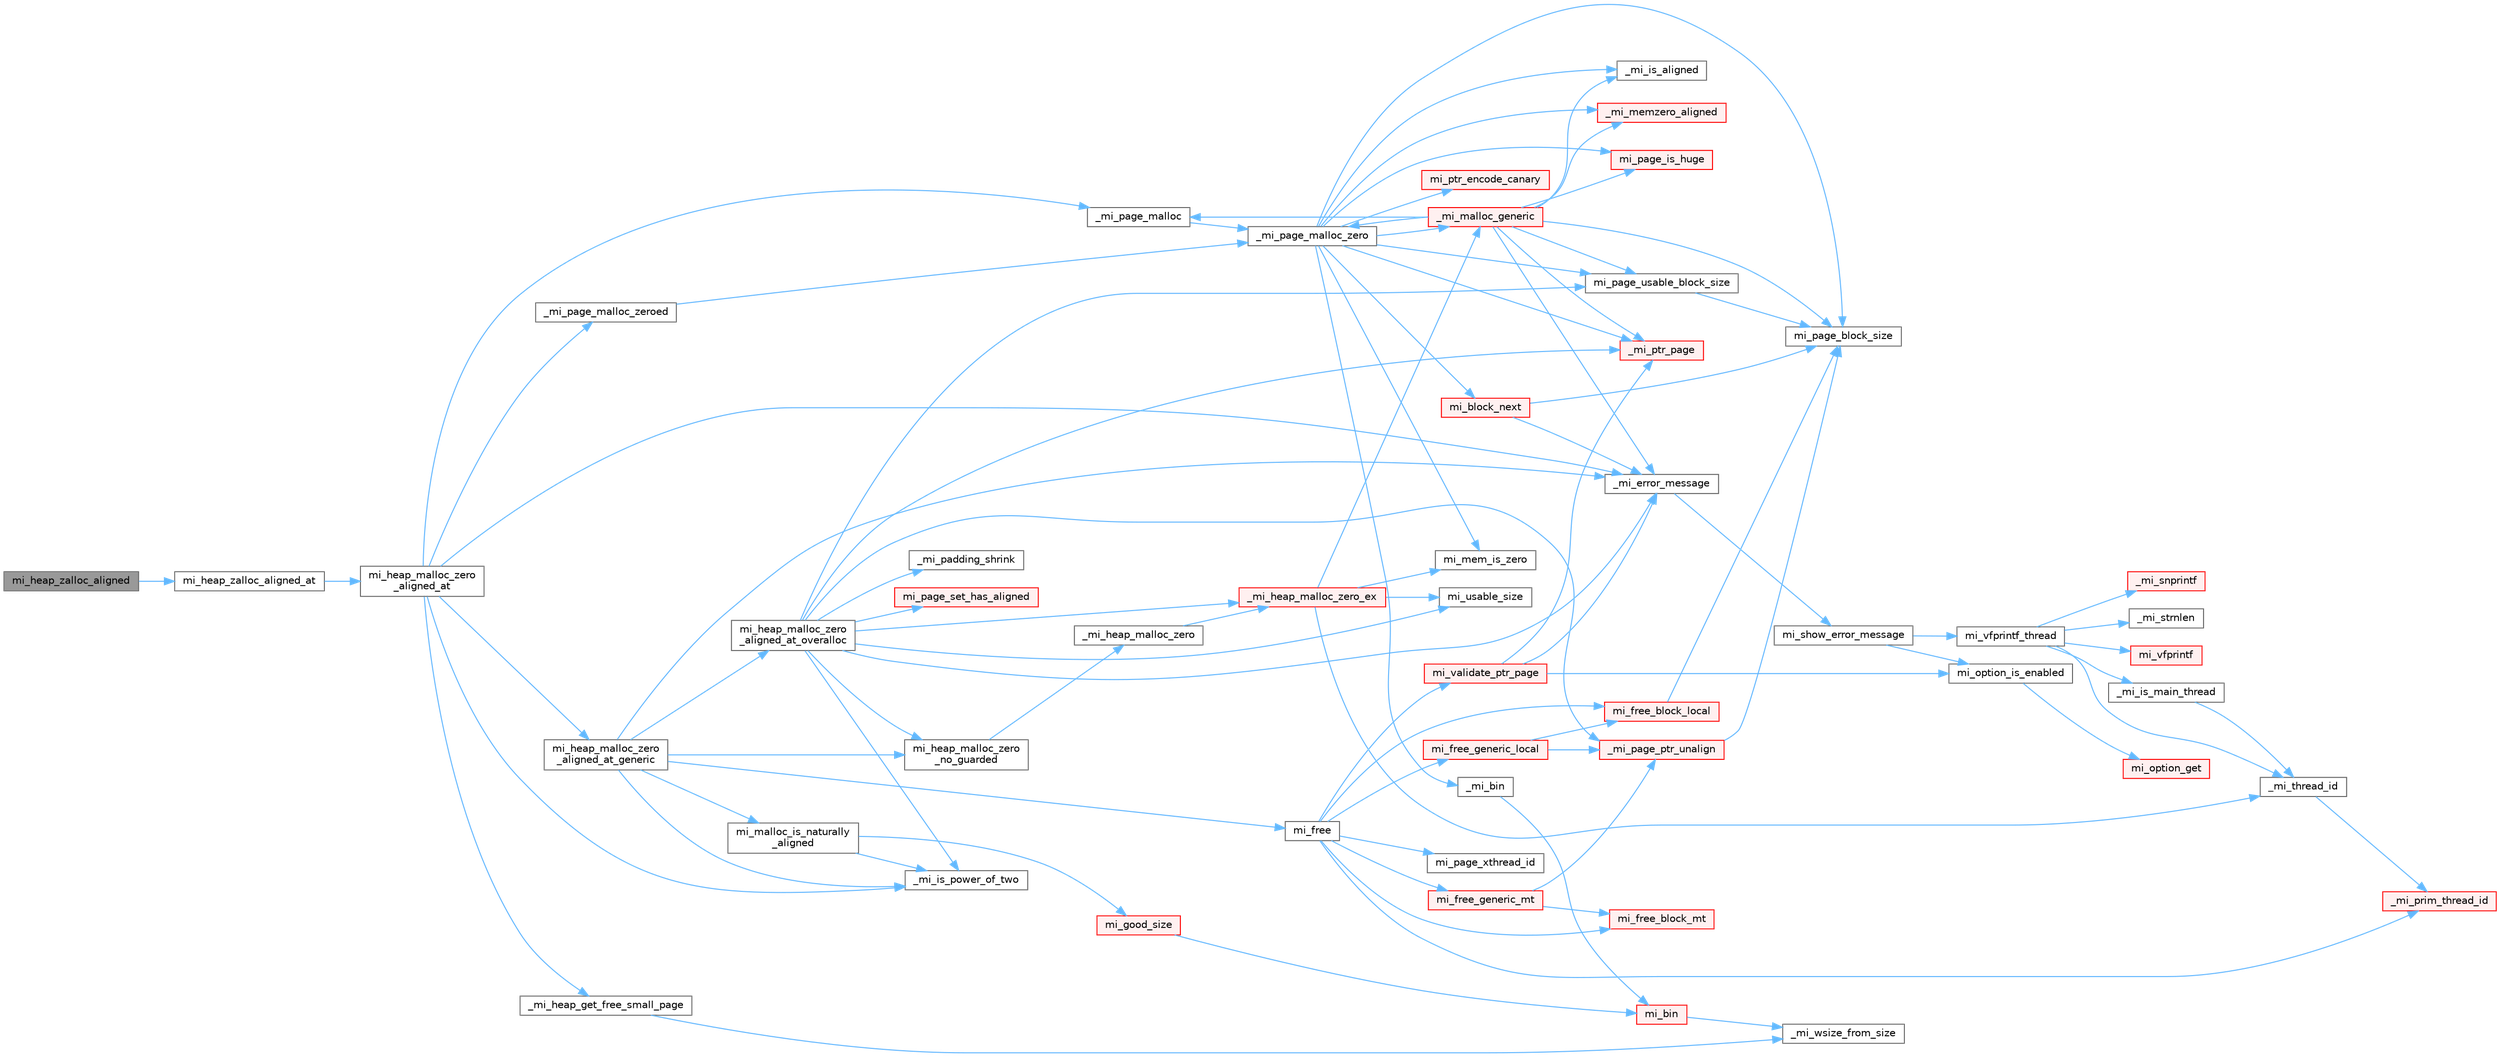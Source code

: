 digraph "mi_heap_zalloc_aligned"
{
 // LATEX_PDF_SIZE
  bgcolor="transparent";
  edge [fontname=Helvetica,fontsize=10,labelfontname=Helvetica,labelfontsize=10];
  node [fontname=Helvetica,fontsize=10,shape=box,height=0.2,width=0.4];
  rankdir="LR";
  Node1 [id="Node000001",label="mi_heap_zalloc_aligned",height=0.2,width=0.4,color="gray40", fillcolor="grey60", style="filled", fontcolor="black",tooltip=" "];
  Node1 -> Node2 [id="edge1_Node000001_Node000002",color="steelblue1",style="solid",tooltip=" "];
  Node2 [id="Node000002",label="mi_heap_zalloc_aligned_at",height=0.2,width=0.4,color="grey40", fillcolor="white", style="filled",URL="$group__heap.html#ga484e3d01cd174f78c7e53370e5a7c819",tooltip=" "];
  Node2 -> Node3 [id="edge2_Node000002_Node000003",color="steelblue1",style="solid",tooltip=" "];
  Node3 [id="Node000003",label="mi_heap_malloc_zero\l_aligned_at",height=0.2,width=0.4,color="grey40", fillcolor="white", style="filled",URL="$alloc-aligned_8c.html#a5a91c01df4ee03f2157157434e535648",tooltip=" "];
  Node3 -> Node4 [id="edge3_Node000003_Node000004",color="steelblue1",style="solid",tooltip=" "];
  Node4 [id="Node000004",label="_mi_error_message",height=0.2,width=0.4,color="grey40", fillcolor="white", style="filled",URL="$options_8c.html#a2bebc073bcaac71658e57bb260c2e426",tooltip=" "];
  Node4 -> Node5 [id="edge4_Node000004_Node000005",color="steelblue1",style="solid",tooltip=" "];
  Node5 [id="Node000005",label="mi_show_error_message",height=0.2,width=0.4,color="grey40", fillcolor="white", style="filled",URL="$options_8c.html#a025f32c63014753e87fd7a579d2bb8aa",tooltip=" "];
  Node5 -> Node6 [id="edge5_Node000005_Node000006",color="steelblue1",style="solid",tooltip=" "];
  Node6 [id="Node000006",label="mi_option_is_enabled",height=0.2,width=0.4,color="grey40", fillcolor="white", style="filled",URL="$group__options.html#ga459ad98f18b3fc9275474807fe0ca188",tooltip=" "];
  Node6 -> Node7 [id="edge6_Node000006_Node000007",color="steelblue1",style="solid",tooltip=" "];
  Node7 [id="Node000007",label="mi_option_get",height=0.2,width=0.4,color="red", fillcolor="#FFF0F0", style="filled",URL="$group__options.html#ga7e8af195cc81d3fa64ccf2662caa565a",tooltip=" "];
  Node5 -> Node20 [id="edge7_Node000005_Node000020",color="steelblue1",style="solid",tooltip=" "];
  Node20 [id="Node000020",label="mi_vfprintf_thread",height=0.2,width=0.4,color="grey40", fillcolor="white", style="filled",URL="$options_8c.html#a4af8263c139d04a876914f39024a7424",tooltip=" "];
  Node20 -> Node21 [id="edge8_Node000020_Node000021",color="steelblue1",style="solid",tooltip=" "];
  Node21 [id="Node000021",label="_mi_is_main_thread",height=0.2,width=0.4,color="grey40", fillcolor="white", style="filled",URL="$_e_a_s_t_l_2packages_2mimalloc_2src_2init_8c.html#a008e0a28e7c86b15a04094d595e2c327",tooltip=" "];
  Node21 -> Node22 [id="edge9_Node000021_Node000022",color="steelblue1",style="solid",tooltip=" "];
  Node22 [id="Node000022",label="_mi_thread_id",height=0.2,width=0.4,color="grey40", fillcolor="white", style="filled",URL="$_e_a_s_t_l_2packages_2mimalloc_2src_2init_8c.html#a43068a36d7dea6ccf1e3558a27e22993",tooltip=" "];
  Node22 -> Node23 [id="edge10_Node000022_Node000023",color="steelblue1",style="solid",tooltip=" "];
  Node23 [id="Node000023",label="_mi_prim_thread_id",height=0.2,width=0.4,color="red", fillcolor="#FFF0F0", style="filled",URL="$prim_8h.html#a3875c92cbb791d0a7c69bc1fd2df6804",tooltip=" "];
  Node20 -> Node25 [id="edge11_Node000020_Node000025",color="steelblue1",style="solid",tooltip=" "];
  Node25 [id="Node000025",label="_mi_snprintf",height=0.2,width=0.4,color="red", fillcolor="#FFF0F0", style="filled",URL="$libc_8c.html#a6c2f4673e3317f332571bc1bec18c49b",tooltip=" "];
  Node20 -> Node16 [id="edge12_Node000020_Node000016",color="steelblue1",style="solid",tooltip=" "];
  Node16 [id="Node000016",label="_mi_strnlen",height=0.2,width=0.4,color="grey40", fillcolor="white", style="filled",URL="$libc_8c.html#ae8577fe0d9bbe3fb90d2169caa1af943",tooltip=" "];
  Node20 -> Node22 [id="edge13_Node000020_Node000022",color="steelblue1",style="solid",tooltip=" "];
  Node20 -> Node32 [id="edge14_Node000020_Node000032",color="steelblue1",style="solid",tooltip=" "];
  Node32 [id="Node000032",label="mi_vfprintf",height=0.2,width=0.4,color="red", fillcolor="#FFF0F0", style="filled",URL="$options_8c.html#a1f31f62f178fb5309451aa44c8d25327",tooltip=" "];
  Node3 -> Node41 [id="edge15_Node000003_Node000041",color="steelblue1",style="solid",tooltip=" "];
  Node41 [id="Node000041",label="_mi_heap_get_free_small_page",height=0.2,width=0.4,color="grey40", fillcolor="white", style="filled",URL="$_e_a_s_t_l_2packages_2mimalloc_2include_2mimalloc_2internal_8h.html#a5ab9d8fb17d6213eb9789008e8d69ac1",tooltip=" "];
  Node41 -> Node42 [id="edge16_Node000041_Node000042",color="steelblue1",style="solid",tooltip=" "];
  Node42 [id="Node000042",label="_mi_wsize_from_size",height=0.2,width=0.4,color="grey40", fillcolor="white", style="filled",URL="$_e_a_s_t_l_2packages_2mimalloc_2include_2mimalloc_2internal_8h.html#a7d12fa8e45201ef1ba892c927d3b8ad1",tooltip=" "];
  Node3 -> Node43 [id="edge17_Node000003_Node000043",color="steelblue1",style="solid",tooltip=" "];
  Node43 [id="Node000043",label="_mi_is_power_of_two",height=0.2,width=0.4,color="grey40", fillcolor="white", style="filled",URL="$_e_a_s_t_l_2packages_2mimalloc_2include_2mimalloc_2internal_8h.html#ac46068515202fb9642f6b2610836bd82",tooltip=" "];
  Node3 -> Node44 [id="edge18_Node000003_Node000044",color="steelblue1",style="solid",tooltip=" "];
  Node44 [id="Node000044",label="_mi_page_malloc",height=0.2,width=0.4,color="grey40", fillcolor="white", style="filled",URL="$alloc_8c.html#a97c32575c2b27f4dc75af2429c45819d",tooltip=" "];
  Node44 -> Node45 [id="edge19_Node000044_Node000045",color="steelblue1",style="solid",tooltip=" "];
  Node45 [id="Node000045",label="_mi_page_malloc_zero",height=0.2,width=0.4,color="grey40", fillcolor="white", style="filled",URL="$alloc_8c.html#afd278f60e743bee5d9df559422f3455b",tooltip=" "];
  Node45 -> Node46 [id="edge20_Node000045_Node000046",color="steelblue1",style="solid",tooltip=" "];
  Node46 [id="Node000046",label="_mi_bin",height=0.2,width=0.4,color="grey40", fillcolor="white", style="filled",URL="$page-queue_8c.html#a0d92abe27db4a21968468b2fe73473d6",tooltip=" "];
  Node46 -> Node47 [id="edge21_Node000046_Node000047",color="steelblue1",style="solid",tooltip=" "];
  Node47 [id="Node000047",label="mi_bin",height=0.2,width=0.4,color="red", fillcolor="#FFF0F0", style="filled",URL="$page-queue_8c.html#accb1e44eb166c3b6fa8f5567d0acf085",tooltip=" "];
  Node47 -> Node42 [id="edge22_Node000047_Node000042",color="steelblue1",style="solid",tooltip=" "];
  Node45 -> Node51 [id="edge23_Node000045_Node000051",color="steelblue1",style="solid",tooltip=" "];
  Node51 [id="Node000051",label="_mi_is_aligned",height=0.2,width=0.4,color="grey40", fillcolor="white", style="filled",URL="$_e_a_s_t_l_2packages_2mimalloc_2include_2mimalloc_2internal_8h.html#ad446ae4d82cbdbd78dfbe46fa2330555",tooltip=" "];
  Node45 -> Node52 [id="edge24_Node000045_Node000052",color="steelblue1",style="solid",tooltip=" "];
  Node52 [id="Node000052",label="_mi_malloc_generic",height=0.2,width=0.4,color="red", fillcolor="#FFF0F0", style="filled",URL="$page_8c.html#adcb79462f17b2e37218412f941269aa7",tooltip=" "];
  Node52 -> Node4 [id="edge25_Node000052_Node000004",color="steelblue1",style="solid",tooltip=" "];
  Node52 -> Node51 [id="edge26_Node000052_Node000051",color="steelblue1",style="solid",tooltip=" "];
  Node52 -> Node54 [id="edge27_Node000052_Node000054",color="steelblue1",style="solid",tooltip=" "];
  Node54 [id="Node000054",label="_mi_memzero_aligned",height=0.2,width=0.4,color="red", fillcolor="#FFF0F0", style="filled",URL="$_e_a_s_t_l_2packages_2mimalloc_2include_2mimalloc_2internal_8h.html#aa1d3beee9d492fc175ac2584e50fd8ea",tooltip=" "];
  Node52 -> Node44 [id="edge28_Node000052_Node000044",color="steelblue1",style="solid",tooltip=" "];
  Node52 -> Node45 [id="edge29_Node000052_Node000045",color="steelblue1",style="solid",tooltip=" "];
  Node52 -> Node57 [id="edge30_Node000052_Node000057",color="steelblue1",style="solid",tooltip=" "];
  Node57 [id="Node000057",label="_mi_ptr_page",height=0.2,width=0.4,color="red", fillcolor="#FFF0F0", style="filled",URL="$_e_a_s_t_l_2packages_2mimalloc_2include_2mimalloc_2internal_8h.html#acd84a462a2045538d19ecc56e6cc29f6",tooltip=" "];
  Node52 -> Node86 [id="edge31_Node000052_Node000086",color="steelblue1",style="solid",tooltip=" "];
  Node86 [id="Node000086",label="mi_page_block_size",height=0.2,width=0.4,color="grey40", fillcolor="white", style="filled",URL="$_e_a_s_t_l_2packages_2mimalloc_2include_2mimalloc_2internal_8h.html#a6134893990c1f09da2b40092ceecc780",tooltip=" "];
  Node52 -> Node255 [id="edge32_Node000052_Node000255",color="steelblue1",style="solid",tooltip=" "];
  Node255 [id="Node000255",label="mi_page_is_huge",height=0.2,width=0.4,color="red", fillcolor="#FFF0F0", style="filled",URL="$_e_a_s_t_l_2packages_2mimalloc_2include_2mimalloc_2internal_8h.html#aebe1b18846bd3fc16de5b52cd2250bec",tooltip=" "];
  Node52 -> Node450 [id="edge33_Node000052_Node000450",color="steelblue1",style="solid",tooltip=" "];
  Node450 [id="Node000450",label="mi_page_usable_block_size",height=0.2,width=0.4,color="grey40", fillcolor="white", style="filled",URL="$_e_a_s_t_l_2packages_2mimalloc_2include_2mimalloc_2internal_8h.html#a432abca03d059a7d40d8d39617afc8f7",tooltip=" "];
  Node450 -> Node86 [id="edge34_Node000450_Node000086",color="steelblue1",style="solid",tooltip=" "];
  Node45 -> Node54 [id="edge35_Node000045_Node000054",color="steelblue1",style="solid",tooltip=" "];
  Node45 -> Node57 [id="edge36_Node000045_Node000057",color="steelblue1",style="solid",tooltip=" "];
  Node45 -> Node271 [id="edge37_Node000045_Node000271",color="steelblue1",style="solid",tooltip=" "];
  Node271 [id="Node000271",label="mi_block_next",height=0.2,width=0.4,color="red", fillcolor="#FFF0F0", style="filled",URL="$_e_a_s_t_l_2packages_2mimalloc_2include_2mimalloc_2internal_8h.html#aaa5daf3a8b3db89666b6861cbb1e2f96",tooltip=" "];
  Node271 -> Node4 [id="edge38_Node000271_Node000004",color="steelblue1",style="solid",tooltip=" "];
  Node271 -> Node86 [id="edge39_Node000271_Node000086",color="steelblue1",style="solid",tooltip=" "];
  Node45 -> Node78 [id="edge40_Node000045_Node000078",color="steelblue1",style="solid",tooltip=" "];
  Node78 [id="Node000078",label="mi_mem_is_zero",height=0.2,width=0.4,color="grey40", fillcolor="white", style="filled",URL="$_e_a_s_t_l_2packages_2mimalloc_2include_2mimalloc_2internal_8h.html#a8391ae55dd6885bd38593f740fd349a4",tooltip=" "];
  Node45 -> Node86 [id="edge41_Node000045_Node000086",color="steelblue1",style="solid",tooltip=" "];
  Node45 -> Node255 [id="edge42_Node000045_Node000255",color="steelblue1",style="solid",tooltip=" "];
  Node45 -> Node450 [id="edge43_Node000045_Node000450",color="steelblue1",style="solid",tooltip=" "];
  Node45 -> Node451 [id="edge44_Node000045_Node000451",color="steelblue1",style="solid",tooltip=" "];
  Node451 [id="Node000451",label="mi_ptr_encode_canary",height=0.2,width=0.4,color="red", fillcolor="#FFF0F0", style="filled",URL="$_e_a_s_t_l_2packages_2mimalloc_2include_2mimalloc_2internal_8h.html#afc7cd0f28b20eddef19b40acd724a1cf",tooltip=" "];
  Node3 -> Node452 [id="edge45_Node000003_Node000452",color="steelblue1",style="solid",tooltip=" "];
  Node452 [id="Node000452",label="_mi_page_malloc_zeroed",height=0.2,width=0.4,color="grey40", fillcolor="white", style="filled",URL="$alloc_8c.html#adfd7ea63bc22fb012fb1b5ddcb0253d9",tooltip=" "];
  Node452 -> Node45 [id="edge46_Node000452_Node000045",color="steelblue1",style="solid",tooltip=" "];
  Node3 -> Node453 [id="edge47_Node000003_Node000453",color="steelblue1",style="solid",tooltip=" "];
  Node453 [id="Node000453",label="mi_heap_malloc_zero\l_aligned_at_generic",height=0.2,width=0.4,color="grey40", fillcolor="white", style="filled",URL="$alloc-aligned_8c.html#af2d93c20264f100910f38ae10bd6e9d8",tooltip=" "];
  Node453 -> Node4 [id="edge48_Node000453_Node000004",color="steelblue1",style="solid",tooltip=" "];
  Node453 -> Node43 [id="edge49_Node000453_Node000043",color="steelblue1",style="solid",tooltip=" "];
  Node453 -> Node454 [id="edge50_Node000453_Node000454",color="steelblue1",style="solid",tooltip=" "];
  Node454 [id="Node000454",label="mi_free",height=0.2,width=0.4,color="grey40", fillcolor="white", style="filled",URL="$group__malloc.html#gaf2c7b89c327d1f60f59e68b9ea644d95",tooltip=" "];
  Node454 -> Node23 [id="edge51_Node000454_Node000023",color="steelblue1",style="solid",tooltip=" "];
  Node454 -> Node455 [id="edge52_Node000454_Node000455",color="steelblue1",style="solid",tooltip=" "];
  Node455 [id="Node000455",label="mi_free_block_local",height=0.2,width=0.4,color="red", fillcolor="#FFF0F0", style="filled",URL="$free_8c.html#a4ea336aeb08fb4786186f6087a751d3c",tooltip=" "];
  Node455 -> Node86 [id="edge53_Node000455_Node000086",color="steelblue1",style="solid",tooltip=" "];
  Node454 -> Node464 [id="edge54_Node000454_Node000464",color="steelblue1",style="solid",tooltip=" "];
  Node464 [id="Node000464",label="mi_free_block_mt",height=0.2,width=0.4,color="red", fillcolor="#FFF0F0", style="filled",URL="$free_8c.html#af5ffcf95b8bfc34e499ae3b203e72475",tooltip=" "];
  Node454 -> Node479 [id="edge55_Node000454_Node000479",color="steelblue1",style="solid",tooltip=" "];
  Node479 [id="Node000479",label="mi_free_generic_local",height=0.2,width=0.4,color="red", fillcolor="#FFF0F0", style="filled",URL="$free_8c.html#a2e61936ec89160d051a72f0d1f95424f",tooltip=" "];
  Node479 -> Node477 [id="edge56_Node000479_Node000477",color="steelblue1",style="solid",tooltip=" "];
  Node477 [id="Node000477",label="_mi_page_ptr_unalign",height=0.2,width=0.4,color="red", fillcolor="#FFF0F0", style="filled",URL="$free_8c.html#a02c896f799e571b628b2d7747ca9f771",tooltip=" "];
  Node477 -> Node86 [id="edge57_Node000477_Node000086",color="steelblue1",style="solid",tooltip=" "];
  Node479 -> Node455 [id="edge58_Node000479_Node000455",color="steelblue1",style="solid",tooltip=" "];
  Node454 -> Node481 [id="edge59_Node000454_Node000481",color="steelblue1",style="solid",tooltip=" "];
  Node481 [id="Node000481",label="mi_free_generic_mt",height=0.2,width=0.4,color="red", fillcolor="#FFF0F0", style="filled",URL="$free_8c.html#acc3316883c1cf74f78cb41e5d1b46ced",tooltip=" "];
  Node481 -> Node477 [id="edge60_Node000481_Node000477",color="steelblue1",style="solid",tooltip=" "];
  Node481 -> Node464 [id="edge61_Node000481_Node000464",color="steelblue1",style="solid",tooltip=" "];
  Node454 -> Node249 [id="edge62_Node000454_Node000249",color="steelblue1",style="solid",tooltip=" "];
  Node249 [id="Node000249",label="mi_page_xthread_id",height=0.2,width=0.4,color="grey40", fillcolor="white", style="filled",URL="$_e_a_s_t_l_2packages_2mimalloc_2include_2mimalloc_2internal_8h.html#af15a53be4fb9aa00af3c25632b1b1dac",tooltip=" "];
  Node454 -> Node478 [id="edge63_Node000454_Node000478",color="steelblue1",style="solid",tooltip=" "];
  Node478 [id="Node000478",label="mi_validate_ptr_page",height=0.2,width=0.4,color="red", fillcolor="#FFF0F0", style="filled",URL="$free_8c.html#a3c325fa47ff6342dca1b913607844b93",tooltip=" "];
  Node478 -> Node4 [id="edge64_Node000478_Node000004",color="steelblue1",style="solid",tooltip=" "];
  Node478 -> Node57 [id="edge65_Node000478_Node000057",color="steelblue1",style="solid",tooltip=" "];
  Node478 -> Node6 [id="edge66_Node000478_Node000006",color="steelblue1",style="solid",tooltip=" "];
  Node453 -> Node482 [id="edge67_Node000453_Node000482",color="steelblue1",style="solid",tooltip=" "];
  Node482 [id="Node000482",label="mi_heap_malloc_zero\l_aligned_at_overalloc",height=0.2,width=0.4,color="grey40", fillcolor="white", style="filled",URL="$alloc-aligned_8c.html#a9148a575dc5a2a120d4fd4a584a124cb",tooltip=" "];
  Node482 -> Node4 [id="edge68_Node000482_Node000004",color="steelblue1",style="solid",tooltip=" "];
  Node482 -> Node483 [id="edge69_Node000482_Node000483",color="steelblue1",style="solid",tooltip=" "];
  Node483 [id="Node000483",label="_mi_heap_malloc_zero_ex",height=0.2,width=0.4,color="red", fillcolor="#FFF0F0", style="filled",URL="$alloc_8c.html#a834d11c48c89145e6844b786afa5b7f1",tooltip=" "];
  Node483 -> Node52 [id="edge70_Node000483_Node000052",color="steelblue1",style="solid",tooltip=" "];
  Node483 -> Node22 [id="edge71_Node000483_Node000022",color="steelblue1",style="solid",tooltip=" "];
  Node483 -> Node78 [id="edge72_Node000483_Node000078",color="steelblue1",style="solid",tooltip=" "];
  Node483 -> Node485 [id="edge73_Node000483_Node000485",color="steelblue1",style="solid",tooltip=" "];
  Node485 [id="Node000485",label="mi_usable_size",height=0.2,width=0.4,color="grey40", fillcolor="white", style="filled",URL="$group__extended.html#ga089c859d9eddc5f9b4bd946cd53cebee",tooltip=" "];
  Node482 -> Node43 [id="edge74_Node000482_Node000043",color="steelblue1",style="solid",tooltip=" "];
  Node482 -> Node486 [id="edge75_Node000482_Node000486",color="steelblue1",style="solid",tooltip=" "];
  Node486 [id="Node000486",label="_mi_padding_shrink",height=0.2,width=0.4,color="grey40", fillcolor="white", style="filled",URL="$free_8c.html#a2ca7e9c13b02f9086a3f96498e49782e",tooltip=" "];
  Node482 -> Node477 [id="edge76_Node000482_Node000477",color="steelblue1",style="solid",tooltip=" "];
  Node482 -> Node57 [id="edge77_Node000482_Node000057",color="steelblue1",style="solid",tooltip=" "];
  Node482 -> Node487 [id="edge78_Node000482_Node000487",color="steelblue1",style="solid",tooltip=" "];
  Node487 [id="Node000487",label="mi_heap_malloc_zero\l_no_guarded",height=0.2,width=0.4,color="grey40", fillcolor="white", style="filled",URL="$alloc-aligned_8c.html#a4259bf6eedc404e48de0fa8c94441d51",tooltip=" "];
  Node487 -> Node488 [id="edge79_Node000487_Node000488",color="steelblue1",style="solid",tooltip=" "];
  Node488 [id="Node000488",label="_mi_heap_malloc_zero",height=0.2,width=0.4,color="grey40", fillcolor="white", style="filled",URL="$alloc_8c.html#a4f6dd9bc8d4e47e98566ee77883d703e",tooltip=" "];
  Node488 -> Node483 [id="edge80_Node000488_Node000483",color="steelblue1",style="solid",tooltip=" "];
  Node482 -> Node268 [id="edge81_Node000482_Node000268",color="steelblue1",style="solid",tooltip=" "];
  Node268 [id="Node000268",label="mi_page_set_has_aligned",height=0.2,width=0.4,color="red", fillcolor="#FFF0F0", style="filled",URL="$_e_a_s_t_l_2packages_2mimalloc_2include_2mimalloc_2internal_8h.html#a41000a967469e2e727f5f8670c8d37e1",tooltip=" "];
  Node482 -> Node450 [id="edge82_Node000482_Node000450",color="steelblue1",style="solid",tooltip=" "];
  Node482 -> Node485 [id="edge83_Node000482_Node000485",color="steelblue1",style="solid",tooltip=" "];
  Node453 -> Node487 [id="edge84_Node000453_Node000487",color="steelblue1",style="solid",tooltip=" "];
  Node453 -> Node489 [id="edge85_Node000453_Node000489",color="steelblue1",style="solid",tooltip=" "];
  Node489 [id="Node000489",label="mi_malloc_is_naturally\l_aligned",height=0.2,width=0.4,color="grey40", fillcolor="white", style="filled",URL="$alloc-aligned_8c.html#abaff374f59bcf05e8f548aa8609ae9bc",tooltip=" "];
  Node489 -> Node43 [id="edge86_Node000489_Node000043",color="steelblue1",style="solid",tooltip=" "];
  Node489 -> Node490 [id="edge87_Node000489_Node000490",color="steelblue1",style="solid",tooltip=" "];
  Node490 [id="Node000490",label="mi_good_size",height=0.2,width=0.4,color="red", fillcolor="#FFF0F0", style="filled",URL="$group__extended.html#gac057927cd06c854b45fe7847e921bd47",tooltip=" "];
  Node490 -> Node47 [id="edge88_Node000490_Node000047",color="steelblue1",style="solid",tooltip=" "];
}
